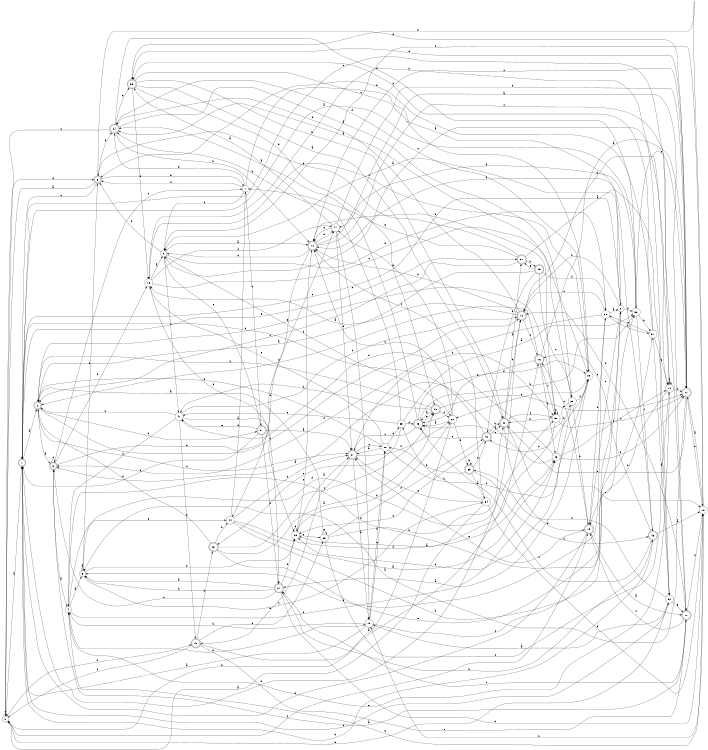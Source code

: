 digraph n42_5 {
__start0 [label="" shape="none"];

rankdir=LR;
size="8,5";

s0 [style="filled", color="black", fillcolor="white" shape="circle", label="0"];
s1 [style="rounded,filled", color="black", fillcolor="white" shape="doublecircle", label="1"];
s2 [style="rounded,filled", color="black", fillcolor="white" shape="doublecircle", label="2"];
s3 [style="rounded,filled", color="black", fillcolor="white" shape="doublecircle", label="3"];
s4 [style="filled", color="black", fillcolor="white" shape="circle", label="4"];
s5 [style="filled", color="black", fillcolor="white" shape="circle", label="5"];
s6 [style="rounded,filled", color="black", fillcolor="white" shape="doublecircle", label="6"];
s7 [style="filled", color="black", fillcolor="white" shape="circle", label="7"];
s8 [style="filled", color="black", fillcolor="white" shape="circle", label="8"];
s9 [style="filled", color="black", fillcolor="white" shape="circle", label="9"];
s10 [style="rounded,filled", color="black", fillcolor="white" shape="doublecircle", label="10"];
s11 [style="rounded,filled", color="black", fillcolor="white" shape="doublecircle", label="11"];
s12 [style="rounded,filled", color="black", fillcolor="white" shape="doublecircle", label="12"];
s13 [style="filled", color="black", fillcolor="white" shape="circle", label="13"];
s14 [style="filled", color="black", fillcolor="white" shape="circle", label="14"];
s15 [style="rounded,filled", color="black", fillcolor="white" shape="doublecircle", label="15"];
s16 [style="rounded,filled", color="black", fillcolor="white" shape="doublecircle", label="16"];
s17 [style="rounded,filled", color="black", fillcolor="white" shape="doublecircle", label="17"];
s18 [style="filled", color="black", fillcolor="white" shape="circle", label="18"];
s19 [style="filled", color="black", fillcolor="white" shape="circle", label="19"];
s20 [style="filled", color="black", fillcolor="white" shape="circle", label="20"];
s21 [style="rounded,filled", color="black", fillcolor="white" shape="doublecircle", label="21"];
s22 [style="filled", color="black", fillcolor="white" shape="circle", label="22"];
s23 [style="rounded,filled", color="black", fillcolor="white" shape="doublecircle", label="23"];
s24 [style="rounded,filled", color="black", fillcolor="white" shape="doublecircle", label="24"];
s25 [style="filled", color="black", fillcolor="white" shape="circle", label="25"];
s26 [style="filled", color="black", fillcolor="white" shape="circle", label="26"];
s27 [style="rounded,filled", color="black", fillcolor="white" shape="doublecircle", label="27"];
s28 [style="filled", color="black", fillcolor="white" shape="circle", label="28"];
s29 [style="filled", color="black", fillcolor="white" shape="circle", label="29"];
s30 [style="rounded,filled", color="black", fillcolor="white" shape="doublecircle", label="30"];
s31 [style="rounded,filled", color="black", fillcolor="white" shape="doublecircle", label="31"];
s32 [style="filled", color="black", fillcolor="white" shape="circle", label="32"];
s33 [style="rounded,filled", color="black", fillcolor="white" shape="doublecircle", label="33"];
s34 [style="filled", color="black", fillcolor="white" shape="circle", label="34"];
s35 [style="filled", color="black", fillcolor="white" shape="circle", label="35"];
s36 [style="filled", color="black", fillcolor="white" shape="circle", label="36"];
s37 [style="filled", color="black", fillcolor="white" shape="circle", label="37"];
s38 [style="filled", color="black", fillcolor="white" shape="circle", label="38"];
s39 [style="rounded,filled", color="black", fillcolor="white" shape="doublecircle", label="39"];
s40 [style="rounded,filled", color="black", fillcolor="white" shape="doublecircle", label="40"];
s41 [style="filled", color="black", fillcolor="white" shape="circle", label="41"];
s42 [style="rounded,filled", color="black", fillcolor="white" shape="doublecircle", label="42"];
s43 [style="rounded,filled", color="black", fillcolor="white" shape="doublecircle", label="43"];
s44 [style="filled", color="black", fillcolor="white" shape="circle", label="44"];
s45 [style="filled", color="black", fillcolor="white" shape="circle", label="45"];
s46 [style="rounded,filled", color="black", fillcolor="white" shape="doublecircle", label="46"];
s47 [style="filled", color="black", fillcolor="white" shape="circle", label="47"];
s48 [style="rounded,filled", color="black", fillcolor="white" shape="doublecircle", label="48"];
s49 [style="rounded,filled", color="black", fillcolor="white" shape="doublecircle", label="49"];
s50 [style="filled", color="black", fillcolor="white" shape="circle", label="50"];
s51 [style="rounded,filled", color="black", fillcolor="white" shape="doublecircle", label="51"];
s0 -> s1 [label="a"];
s0 -> s42 [label="b"];
s0 -> s15 [label="c"];
s0 -> s6 [label="d"];
s0 -> s0 [label="e"];
s1 -> s2 [label="a"];
s1 -> s46 [label="b"];
s1 -> s32 [label="c"];
s1 -> s12 [label="d"];
s1 -> s31 [label="e"];
s2 -> s3 [label="a"];
s2 -> s51 [label="b"];
s2 -> s12 [label="c"];
s2 -> s21 [label="d"];
s2 -> s50 [label="e"];
s3 -> s4 [label="a"];
s3 -> s47 [label="b"];
s3 -> s7 [label="c"];
s3 -> s3 [label="d"];
s3 -> s13 [label="e"];
s4 -> s5 [label="a"];
s4 -> s19 [label="b"];
s4 -> s45 [label="c"];
s4 -> s37 [label="d"];
s4 -> s44 [label="e"];
s5 -> s5 [label="a"];
s5 -> s6 [label="b"];
s5 -> s34 [label="c"];
s5 -> s50 [label="d"];
s5 -> s28 [label="e"];
s6 -> s0 [label="a"];
s6 -> s7 [label="b"];
s6 -> s1 [label="c"];
s6 -> s24 [label="d"];
s6 -> s17 [label="e"];
s7 -> s8 [label="a"];
s7 -> s51 [label="b"];
s7 -> s9 [label="c"];
s7 -> s6 [label="d"];
s7 -> s24 [label="e"];
s8 -> s9 [label="a"];
s8 -> s12 [label="b"];
s8 -> s1 [label="c"];
s8 -> s36 [label="d"];
s8 -> s15 [label="e"];
s9 -> s10 [label="a"];
s9 -> s6 [label="b"];
s9 -> s41 [label="c"];
s9 -> s22 [label="d"];
s9 -> s38 [label="e"];
s10 -> s11 [label="a"];
s10 -> s9 [label="b"];
s10 -> s11 [label="c"];
s10 -> s44 [label="d"];
s10 -> s47 [label="e"];
s11 -> s3 [label="a"];
s11 -> s12 [label="b"];
s11 -> s15 [label="c"];
s11 -> s18 [label="d"];
s11 -> s27 [label="e"];
s12 -> s13 [label="a"];
s12 -> s14 [label="b"];
s12 -> s16 [label="c"];
s12 -> s10 [label="d"];
s12 -> s24 [label="e"];
s13 -> s9 [label="a"];
s13 -> s14 [label="b"];
s13 -> s26 [label="c"];
s13 -> s47 [label="d"];
s13 -> s27 [label="e"];
s14 -> s14 [label="a"];
s14 -> s15 [label="b"];
s14 -> s1 [label="c"];
s14 -> s17 [label="d"];
s14 -> s4 [label="e"];
s15 -> s11 [label="a"];
s15 -> s1 [label="b"];
s15 -> s16 [label="c"];
s15 -> s38 [label="d"];
s15 -> s21 [label="e"];
s16 -> s17 [label="a"];
s16 -> s45 [label="b"];
s16 -> s50 [label="c"];
s16 -> s2 [label="d"];
s16 -> s23 [label="e"];
s17 -> s5 [label="a"];
s17 -> s18 [label="b"];
s17 -> s10 [label="c"];
s17 -> s39 [label="d"];
s17 -> s30 [label="e"];
s18 -> s17 [label="a"];
s18 -> s19 [label="b"];
s18 -> s9 [label="c"];
s18 -> s39 [label="d"];
s18 -> s4 [label="e"];
s19 -> s1 [label="a"];
s19 -> s4 [label="b"];
s19 -> s8 [label="c"];
s19 -> s20 [label="d"];
s19 -> s20 [label="e"];
s20 -> s21 [label="a"];
s20 -> s2 [label="b"];
s20 -> s26 [label="c"];
s20 -> s35 [label="d"];
s20 -> s13 [label="e"];
s21 -> s19 [label="a"];
s21 -> s22 [label="b"];
s21 -> s20 [label="c"];
s21 -> s50 [label="d"];
s21 -> s42 [label="e"];
s22 -> s23 [label="a"];
s22 -> s0 [label="b"];
s22 -> s10 [label="c"];
s22 -> s33 [label="d"];
s22 -> s47 [label="e"];
s23 -> s24 [label="a"];
s23 -> s36 [label="b"];
s23 -> s21 [label="c"];
s23 -> s26 [label="d"];
s23 -> s40 [label="e"];
s24 -> s25 [label="a"];
s24 -> s10 [label="b"];
s24 -> s0 [label="c"];
s24 -> s36 [label="d"];
s24 -> s39 [label="e"];
s25 -> s24 [label="a"];
s25 -> s15 [label="b"];
s25 -> s26 [label="c"];
s25 -> s28 [label="d"];
s25 -> s23 [label="e"];
s26 -> s27 [label="a"];
s26 -> s48 [label="b"];
s26 -> s13 [label="c"];
s26 -> s24 [label="d"];
s26 -> s22 [label="e"];
s27 -> s5 [label="a"];
s27 -> s5 [label="b"];
s27 -> s3 [label="c"];
s27 -> s18 [label="d"];
s27 -> s28 [label="e"];
s28 -> s21 [label="a"];
s28 -> s22 [label="b"];
s28 -> s10 [label="c"];
s28 -> s28 [label="d"];
s28 -> s29 [label="e"];
s29 -> s2 [label="a"];
s29 -> s30 [label="b"];
s29 -> s14 [label="c"];
s29 -> s48 [label="d"];
s29 -> s29 [label="e"];
s30 -> s31 [label="a"];
s30 -> s12 [label="b"];
s30 -> s50 [label="c"];
s30 -> s15 [label="d"];
s30 -> s18 [label="e"];
s31 -> s32 [label="a"];
s31 -> s49 [label="b"];
s31 -> s2 [label="c"];
s31 -> s6 [label="d"];
s31 -> s7 [label="e"];
s32 -> s19 [label="a"];
s32 -> s0 [label="b"];
s32 -> s9 [label="c"];
s32 -> s33 [label="d"];
s32 -> s11 [label="e"];
s33 -> s34 [label="a"];
s33 -> s33 [label="b"];
s33 -> s46 [label="c"];
s33 -> s20 [label="d"];
s33 -> s48 [label="e"];
s34 -> s0 [label="a"];
s34 -> s35 [label="b"];
s34 -> s10 [label="c"];
s34 -> s18 [label="d"];
s34 -> s21 [label="e"];
s35 -> s36 [label="a"];
s35 -> s24 [label="b"];
s35 -> s43 [label="c"];
s35 -> s23 [label="d"];
s35 -> s41 [label="e"];
s36 -> s1 [label="a"];
s36 -> s37 [label="b"];
s36 -> s46 [label="c"];
s36 -> s47 [label="d"];
s36 -> s17 [label="e"];
s37 -> s32 [label="a"];
s37 -> s6 [label="b"];
s37 -> s38 [label="c"];
s37 -> s39 [label="d"];
s37 -> s14 [label="e"];
s38 -> s8 [label="a"];
s38 -> s37 [label="b"];
s38 -> s12 [label="c"];
s38 -> s3 [label="d"];
s38 -> s5 [label="e"];
s39 -> s30 [label="a"];
s39 -> s30 [label="b"];
s39 -> s26 [label="c"];
s39 -> s13 [label="d"];
s39 -> s40 [label="e"];
s40 -> s23 [label="a"];
s40 -> s41 [label="b"];
s40 -> s2 [label="c"];
s40 -> s22 [label="d"];
s40 -> s17 [label="e"];
s41 -> s28 [label="a"];
s41 -> s2 [label="b"];
s41 -> s12 [label="c"];
s41 -> s4 [label="d"];
s41 -> s42 [label="e"];
s42 -> s16 [label="a"];
s42 -> s43 [label="b"];
s42 -> s0 [label="c"];
s42 -> s29 [label="d"];
s42 -> s11 [label="e"];
s43 -> s40 [label="a"];
s43 -> s44 [label="b"];
s43 -> s40 [label="c"];
s43 -> s2 [label="d"];
s43 -> s8 [label="e"];
s44 -> s45 [label="a"];
s44 -> s36 [label="b"];
s44 -> s21 [label="c"];
s44 -> s45 [label="d"];
s44 -> s7 [label="e"];
s45 -> s3 [label="a"];
s45 -> s25 [label="b"];
s45 -> s14 [label="c"];
s45 -> s41 [label="d"];
s45 -> s17 [label="e"];
s46 -> s18 [label="a"];
s46 -> s27 [label="b"];
s46 -> s23 [label="c"];
s46 -> s10 [label="d"];
s46 -> s16 [label="e"];
s47 -> s39 [label="a"];
s47 -> s17 [label="b"];
s47 -> s19 [label="c"];
s47 -> s21 [label="d"];
s47 -> s10 [label="e"];
s48 -> s30 [label="a"];
s48 -> s30 [label="b"];
s48 -> s1 [label="c"];
s48 -> s28 [label="d"];
s48 -> s23 [label="e"];
s49 -> s2 [label="a"];
s49 -> s48 [label="b"];
s49 -> s25 [label="c"];
s49 -> s38 [label="d"];
s49 -> s31 [label="e"];
s50 -> s28 [label="a"];
s50 -> s30 [label="b"];
s50 -> s17 [label="c"];
s50 -> s10 [label="d"];
s50 -> s50 [label="e"];
s51 -> s21 [label="a"];
s51 -> s27 [label="b"];
s51 -> s9 [label="c"];
s51 -> s1 [label="d"];
s51 -> s41 [label="e"];

}
